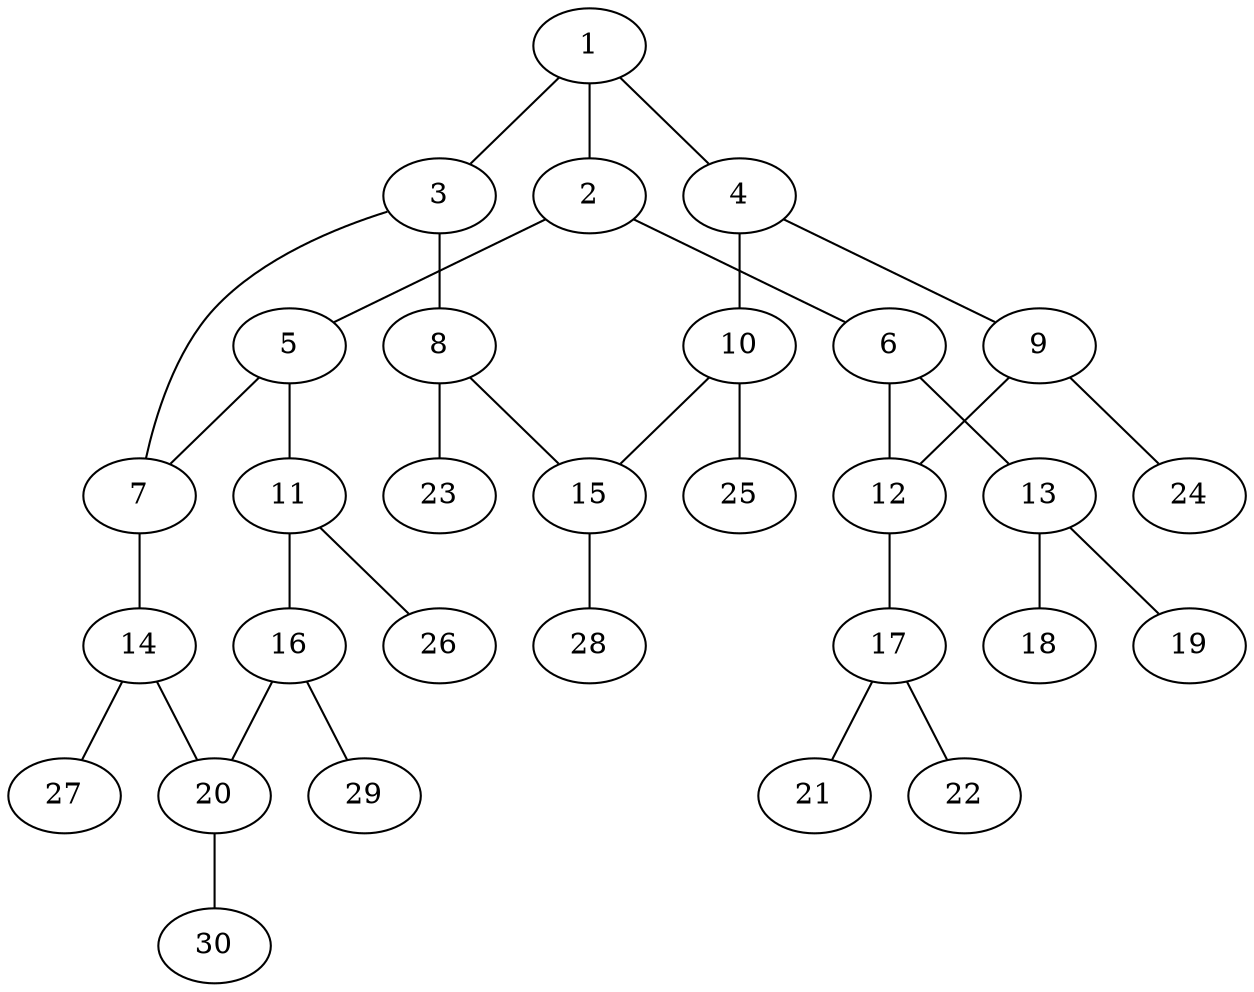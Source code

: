 graph molecule_278 {
	1	 [chem=C];
	2	 [chem=C];
	1 -- 2	 [valence=2];
	3	 [chem=C];
	1 -- 3	 [valence=1];
	4	 [chem=C];
	1 -- 4	 [valence=1];
	5	 [chem=C];
	2 -- 5	 [valence=1];
	6	 [chem=C];
	2 -- 6	 [valence=1];
	7	 [chem=C];
	3 -- 7	 [valence=1];
	8	 [chem=C];
	3 -- 8	 [valence=2];
	9	 [chem=C];
	4 -- 9	 [valence=2];
	10	 [chem=C];
	4 -- 10	 [valence=1];
	5 -- 7	 [valence=2];
	11	 [chem=C];
	5 -- 11	 [valence=1];
	12	 [chem=C];
	6 -- 12	 [valence=2];
	13	 [chem=N];
	6 -- 13	 [valence=1];
	14	 [chem=C];
	7 -- 14	 [valence=1];
	15	 [chem=C];
	8 -- 15	 [valence=1];
	23	 [chem=H];
	8 -- 23	 [valence=1];
	9 -- 12	 [valence=1];
	24	 [chem=H];
	9 -- 24	 [valence=1];
	10 -- 15	 [valence=2];
	25	 [chem=H];
	10 -- 25	 [valence=1];
	16	 [chem=C];
	11 -- 16	 [valence=2];
	26	 [chem=H];
	11 -- 26	 [valence=1];
	17	 [chem=N];
	12 -- 17	 [valence=1];
	18	 [chem=O];
	13 -- 18	 [valence=2];
	19	 [chem=O];
	13 -- 19	 [valence=1];
	20	 [chem=C];
	14 -- 20	 [valence=2];
	27	 [chem=H];
	14 -- 27	 [valence=1];
	28	 [chem=H];
	15 -- 28	 [valence=1];
	16 -- 20	 [valence=1];
	29	 [chem=H];
	16 -- 29	 [valence=1];
	21	 [chem=O];
	17 -- 21	 [valence=2];
	22	 [chem=O];
	17 -- 22	 [valence=1];
	30	 [chem=H];
	20 -- 30	 [valence=1];
}
